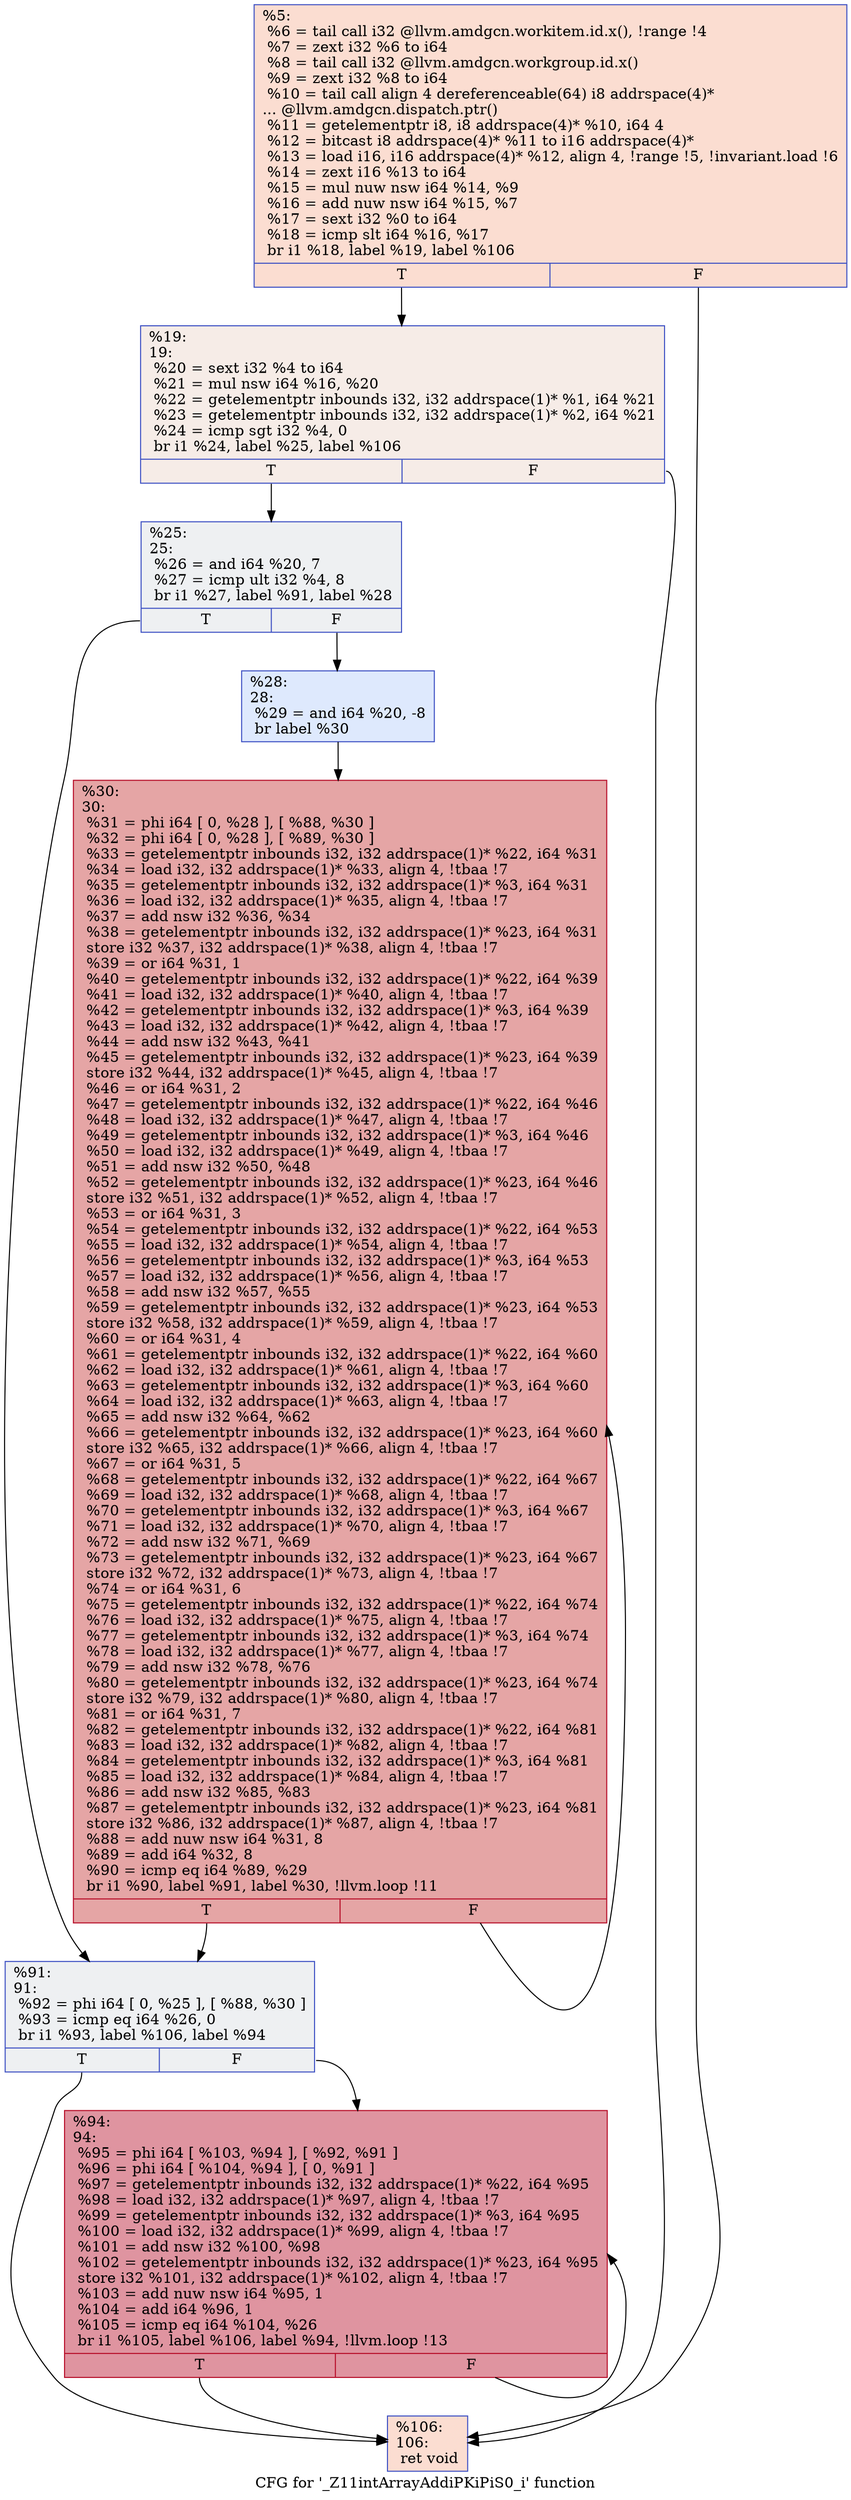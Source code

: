 digraph "CFG for '_Z11intArrayAddiPKiPiS0_i' function" {
	label="CFG for '_Z11intArrayAddiPKiPiS0_i' function";

	Node0x5f12420 [shape=record,color="#3d50c3ff", style=filled, fillcolor="#f7b39670",label="{%5:\l  %6 = tail call i32 @llvm.amdgcn.workitem.id.x(), !range !4\l  %7 = zext i32 %6 to i64\l  %8 = tail call i32 @llvm.amdgcn.workgroup.id.x()\l  %9 = zext i32 %8 to i64\l  %10 = tail call align 4 dereferenceable(64) i8 addrspace(4)*\l... @llvm.amdgcn.dispatch.ptr()\l  %11 = getelementptr i8, i8 addrspace(4)* %10, i64 4\l  %12 = bitcast i8 addrspace(4)* %11 to i16 addrspace(4)*\l  %13 = load i16, i16 addrspace(4)* %12, align 4, !range !5, !invariant.load !6\l  %14 = zext i16 %13 to i64\l  %15 = mul nuw nsw i64 %14, %9\l  %16 = add nuw nsw i64 %15, %7\l  %17 = sext i32 %0 to i64\l  %18 = icmp slt i64 %16, %17\l  br i1 %18, label %19, label %106\l|{<s0>T|<s1>F}}"];
	Node0x5f12420:s0 -> Node0x5f144c0;
	Node0x5f12420:s1 -> Node0x5f14550;
	Node0x5f144c0 [shape=record,color="#3d50c3ff", style=filled, fillcolor="#ead5c970",label="{%19:\l19:                                               \l  %20 = sext i32 %4 to i64\l  %21 = mul nsw i64 %16, %20\l  %22 = getelementptr inbounds i32, i32 addrspace(1)* %1, i64 %21\l  %23 = getelementptr inbounds i32, i32 addrspace(1)* %2, i64 %21\l  %24 = icmp sgt i32 %4, 0\l  br i1 %24, label %25, label %106\l|{<s0>T|<s1>F}}"];
	Node0x5f144c0:s0 -> Node0x5f14960;
	Node0x5f144c0:s1 -> Node0x5f14550;
	Node0x5f14960 [shape=record,color="#3d50c3ff", style=filled, fillcolor="#d9dce170",label="{%25:\l25:                                               \l  %26 = and i64 %20, 7\l  %27 = icmp ult i32 %4, 8\l  br i1 %27, label %91, label %28\l|{<s0>T|<s1>F}}"];
	Node0x5f14960:s0 -> Node0x5f14be0;
	Node0x5f14960:s1 -> Node0x5f14c30;
	Node0x5f14c30 [shape=record,color="#3d50c3ff", style=filled, fillcolor="#b5cdfa70",label="{%28:\l28:                                               \l  %29 = and i64 %20, -8\l  br label %30\l}"];
	Node0x5f14c30 -> Node0x5f14e30;
	Node0x5f14e30 [shape=record,color="#b70d28ff", style=filled, fillcolor="#c5333470",label="{%30:\l30:                                               \l  %31 = phi i64 [ 0, %28 ], [ %88, %30 ]\l  %32 = phi i64 [ 0, %28 ], [ %89, %30 ]\l  %33 = getelementptr inbounds i32, i32 addrspace(1)* %22, i64 %31\l  %34 = load i32, i32 addrspace(1)* %33, align 4, !tbaa !7\l  %35 = getelementptr inbounds i32, i32 addrspace(1)* %3, i64 %31\l  %36 = load i32, i32 addrspace(1)* %35, align 4, !tbaa !7\l  %37 = add nsw i32 %36, %34\l  %38 = getelementptr inbounds i32, i32 addrspace(1)* %23, i64 %31\l  store i32 %37, i32 addrspace(1)* %38, align 4, !tbaa !7\l  %39 = or i64 %31, 1\l  %40 = getelementptr inbounds i32, i32 addrspace(1)* %22, i64 %39\l  %41 = load i32, i32 addrspace(1)* %40, align 4, !tbaa !7\l  %42 = getelementptr inbounds i32, i32 addrspace(1)* %3, i64 %39\l  %43 = load i32, i32 addrspace(1)* %42, align 4, !tbaa !7\l  %44 = add nsw i32 %43, %41\l  %45 = getelementptr inbounds i32, i32 addrspace(1)* %23, i64 %39\l  store i32 %44, i32 addrspace(1)* %45, align 4, !tbaa !7\l  %46 = or i64 %31, 2\l  %47 = getelementptr inbounds i32, i32 addrspace(1)* %22, i64 %46\l  %48 = load i32, i32 addrspace(1)* %47, align 4, !tbaa !7\l  %49 = getelementptr inbounds i32, i32 addrspace(1)* %3, i64 %46\l  %50 = load i32, i32 addrspace(1)* %49, align 4, !tbaa !7\l  %51 = add nsw i32 %50, %48\l  %52 = getelementptr inbounds i32, i32 addrspace(1)* %23, i64 %46\l  store i32 %51, i32 addrspace(1)* %52, align 4, !tbaa !7\l  %53 = or i64 %31, 3\l  %54 = getelementptr inbounds i32, i32 addrspace(1)* %22, i64 %53\l  %55 = load i32, i32 addrspace(1)* %54, align 4, !tbaa !7\l  %56 = getelementptr inbounds i32, i32 addrspace(1)* %3, i64 %53\l  %57 = load i32, i32 addrspace(1)* %56, align 4, !tbaa !7\l  %58 = add nsw i32 %57, %55\l  %59 = getelementptr inbounds i32, i32 addrspace(1)* %23, i64 %53\l  store i32 %58, i32 addrspace(1)* %59, align 4, !tbaa !7\l  %60 = or i64 %31, 4\l  %61 = getelementptr inbounds i32, i32 addrspace(1)* %22, i64 %60\l  %62 = load i32, i32 addrspace(1)* %61, align 4, !tbaa !7\l  %63 = getelementptr inbounds i32, i32 addrspace(1)* %3, i64 %60\l  %64 = load i32, i32 addrspace(1)* %63, align 4, !tbaa !7\l  %65 = add nsw i32 %64, %62\l  %66 = getelementptr inbounds i32, i32 addrspace(1)* %23, i64 %60\l  store i32 %65, i32 addrspace(1)* %66, align 4, !tbaa !7\l  %67 = or i64 %31, 5\l  %68 = getelementptr inbounds i32, i32 addrspace(1)* %22, i64 %67\l  %69 = load i32, i32 addrspace(1)* %68, align 4, !tbaa !7\l  %70 = getelementptr inbounds i32, i32 addrspace(1)* %3, i64 %67\l  %71 = load i32, i32 addrspace(1)* %70, align 4, !tbaa !7\l  %72 = add nsw i32 %71, %69\l  %73 = getelementptr inbounds i32, i32 addrspace(1)* %23, i64 %67\l  store i32 %72, i32 addrspace(1)* %73, align 4, !tbaa !7\l  %74 = or i64 %31, 6\l  %75 = getelementptr inbounds i32, i32 addrspace(1)* %22, i64 %74\l  %76 = load i32, i32 addrspace(1)* %75, align 4, !tbaa !7\l  %77 = getelementptr inbounds i32, i32 addrspace(1)* %3, i64 %74\l  %78 = load i32, i32 addrspace(1)* %77, align 4, !tbaa !7\l  %79 = add nsw i32 %78, %76\l  %80 = getelementptr inbounds i32, i32 addrspace(1)* %23, i64 %74\l  store i32 %79, i32 addrspace(1)* %80, align 4, !tbaa !7\l  %81 = or i64 %31, 7\l  %82 = getelementptr inbounds i32, i32 addrspace(1)* %22, i64 %81\l  %83 = load i32, i32 addrspace(1)* %82, align 4, !tbaa !7\l  %84 = getelementptr inbounds i32, i32 addrspace(1)* %3, i64 %81\l  %85 = load i32, i32 addrspace(1)* %84, align 4, !tbaa !7\l  %86 = add nsw i32 %85, %83\l  %87 = getelementptr inbounds i32, i32 addrspace(1)* %23, i64 %81\l  store i32 %86, i32 addrspace(1)* %87, align 4, !tbaa !7\l  %88 = add nuw nsw i64 %31, 8\l  %89 = add i64 %32, 8\l  %90 = icmp eq i64 %89, %29\l  br i1 %90, label %91, label %30, !llvm.loop !11\l|{<s0>T|<s1>F}}"];
	Node0x5f14e30:s0 -> Node0x5f14be0;
	Node0x5f14e30:s1 -> Node0x5f14e30;
	Node0x5f14be0 [shape=record,color="#3d50c3ff", style=filled, fillcolor="#d9dce170",label="{%91:\l91:                                               \l  %92 = phi i64 [ 0, %25 ], [ %88, %30 ]\l  %93 = icmp eq i64 %26, 0\l  br i1 %93, label %106, label %94\l|{<s0>T|<s1>F}}"];
	Node0x5f14be0:s0 -> Node0x5f14550;
	Node0x5f14be0:s1 -> Node0x5f18400;
	Node0x5f18400 [shape=record,color="#b70d28ff", style=filled, fillcolor="#b70d2870",label="{%94:\l94:                                               \l  %95 = phi i64 [ %103, %94 ], [ %92, %91 ]\l  %96 = phi i64 [ %104, %94 ], [ 0, %91 ]\l  %97 = getelementptr inbounds i32, i32 addrspace(1)* %22, i64 %95\l  %98 = load i32, i32 addrspace(1)* %97, align 4, !tbaa !7\l  %99 = getelementptr inbounds i32, i32 addrspace(1)* %3, i64 %95\l  %100 = load i32, i32 addrspace(1)* %99, align 4, !tbaa !7\l  %101 = add nsw i32 %100, %98\l  %102 = getelementptr inbounds i32, i32 addrspace(1)* %23, i64 %95\l  store i32 %101, i32 addrspace(1)* %102, align 4, !tbaa !7\l  %103 = add nuw nsw i64 %95, 1\l  %104 = add i64 %96, 1\l  %105 = icmp eq i64 %104, %26\l  br i1 %105, label %106, label %94, !llvm.loop !13\l|{<s0>T|<s1>F}}"];
	Node0x5f18400:s0 -> Node0x5f14550;
	Node0x5f18400:s1 -> Node0x5f18400;
	Node0x5f14550 [shape=record,color="#3d50c3ff", style=filled, fillcolor="#f7b39670",label="{%106:\l106:                                              \l  ret void\l}"];
}
